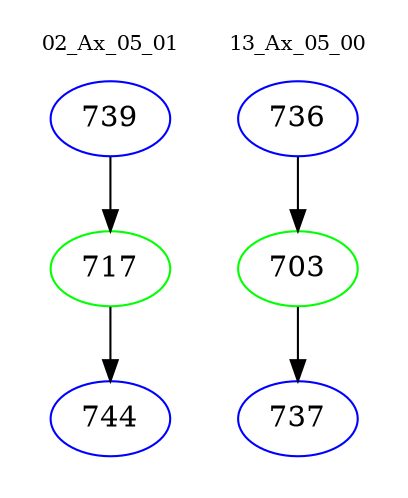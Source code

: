 digraph{
subgraph cluster_0 {
color = white
label = "02_Ax_05_01";
fontsize=10;
T0_739 [label="739", color="blue"]
T0_739 -> T0_717 [color="black"]
T0_717 [label="717", color="green"]
T0_717 -> T0_744 [color="black"]
T0_744 [label="744", color="blue"]
}
subgraph cluster_1 {
color = white
label = "13_Ax_05_00";
fontsize=10;
T1_736 [label="736", color="blue"]
T1_736 -> T1_703 [color="black"]
T1_703 [label="703", color="green"]
T1_703 -> T1_737 [color="black"]
T1_737 [label="737", color="blue"]
}
}

